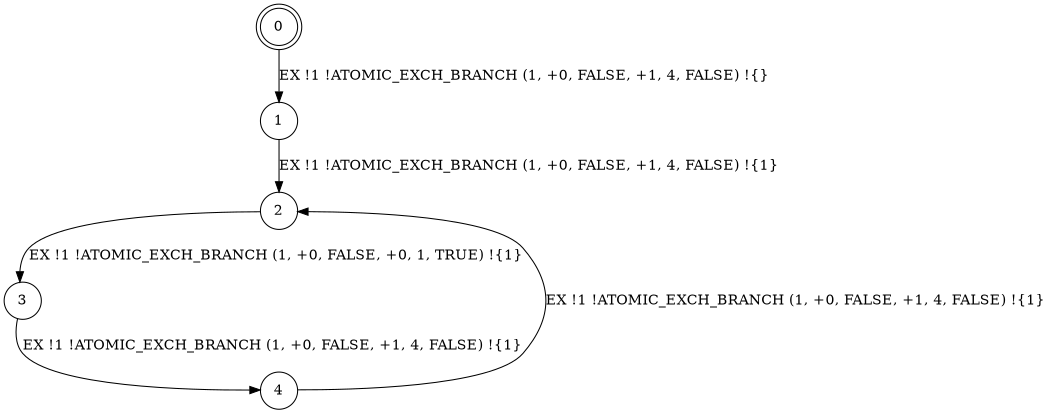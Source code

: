 digraph BCG {
size = "7, 10.5";
center = TRUE;
node [shape = circle];
0 [peripheries = 2];
0 -> 1 [label = "EX !1 !ATOMIC_EXCH_BRANCH (1, +0, FALSE, +1, 4, FALSE) !{}"];
1 -> 2 [label = "EX !1 !ATOMIC_EXCH_BRANCH (1, +0, FALSE, +1, 4, FALSE) !{1}"];
2 -> 3 [label = "EX !1 !ATOMIC_EXCH_BRANCH (1, +0, FALSE, +0, 1, TRUE) !{1}"];
3 -> 4 [label = "EX !1 !ATOMIC_EXCH_BRANCH (1, +0, FALSE, +1, 4, FALSE) !{1}"];
4 -> 2 [label = "EX !1 !ATOMIC_EXCH_BRANCH (1, +0, FALSE, +1, 4, FALSE) !{1}"];
}

